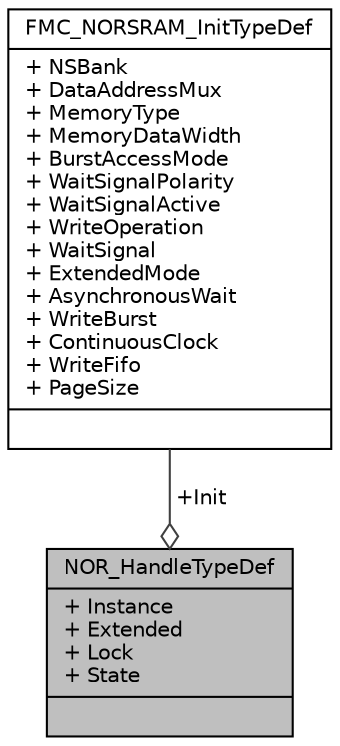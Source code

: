 digraph "NOR_HandleTypeDef"
{
  edge [fontname="Helvetica",fontsize="10",labelfontname="Helvetica",labelfontsize="10"];
  node [fontname="Helvetica",fontsize="10",shape=record];
  Node1 [label="{NOR_HandleTypeDef\n|+ Instance\l+ Extended\l+ Lock\l+ State\l|}",height=0.2,width=0.4,color="black", fillcolor="grey75", style="filled", fontcolor="black"];
  Node2 -> Node1 [color="grey25",fontsize="10",style="solid",label=" +Init" ,arrowhead="odiamond",fontname="Helvetica"];
  Node2 [label="{FMC_NORSRAM_InitTypeDef\n|+ NSBank\l+ DataAddressMux\l+ MemoryType\l+ MemoryDataWidth\l+ BurstAccessMode\l+ WaitSignalPolarity\l+ WaitSignalActive\l+ WriteOperation\l+ WaitSignal\l+ ExtendedMode\l+ AsynchronousWait\l+ WriteBurst\l+ ContinuousClock\l+ WriteFifo\l+ PageSize\l|}",height=0.2,width=0.4,color="black", fillcolor="white", style="filled",URL="$struct_f_m_c___n_o_r_s_r_a_m___init_type_def.html",tooltip="FMC NORSRAM Configuration Structure definition. "];
}

